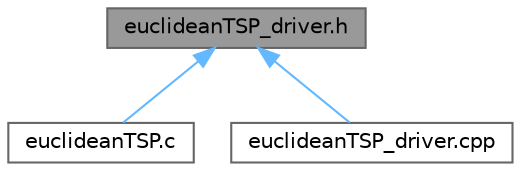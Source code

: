 digraph "euclideanTSP_driver.h"
{
 // LATEX_PDF_SIZE
  bgcolor="transparent";
  edge [fontname=Helvetica,fontsize=10,labelfontname=Helvetica,labelfontsize=10];
  node [fontname=Helvetica,fontsize=10,shape=box,height=0.2,width=0.4];
  Node1 [id="Node000001",label="euclideanTSP_driver.h",height=0.2,width=0.4,color="gray40", fillcolor="grey60", style="filled", fontcolor="black",tooltip=" "];
  Node1 -> Node2 [id="edge1_Node000001_Node000002",dir="back",color="steelblue1",style="solid",tooltip=" "];
  Node2 [id="Node000002",label="euclideanTSP.c",height=0.2,width=0.4,color="grey40", fillcolor="white", style="filled",URL="$euclideanTSP_8c.html",tooltip=" "];
  Node1 -> Node3 [id="edge2_Node000001_Node000003",dir="back",color="steelblue1",style="solid",tooltip=" "];
  Node3 [id="Node000003",label="euclideanTSP_driver.cpp",height=0.2,width=0.4,color="grey40", fillcolor="white", style="filled",URL="$euclideanTSP__driver_8cpp.html",tooltip=" "];
}

